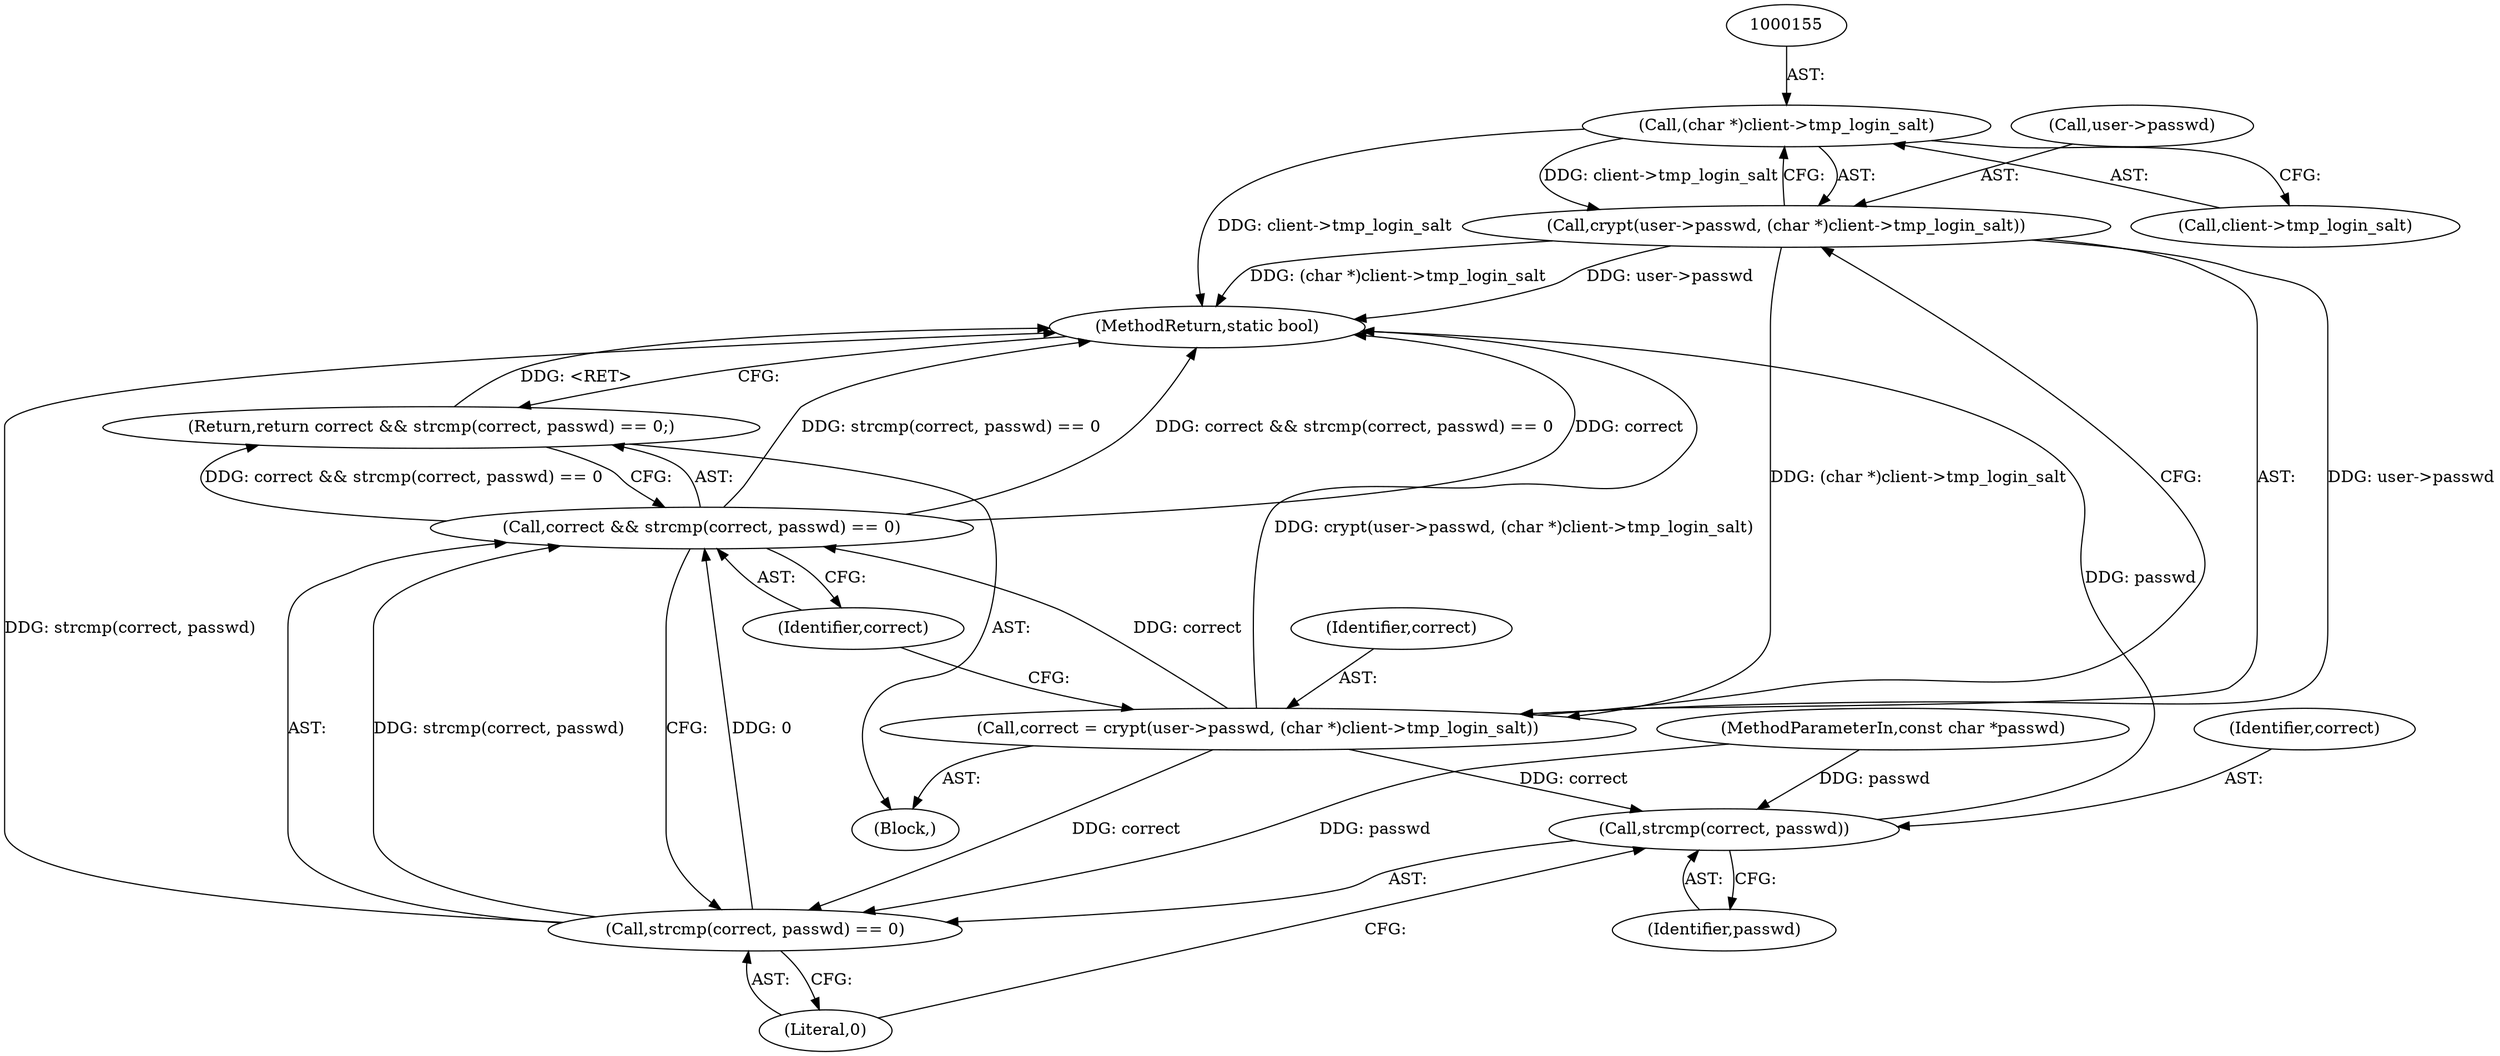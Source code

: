 digraph "0_pgbouncer_edab5be6665b9e8de66c25ba527509b229468573@pointer" {
"1000154" [label="(Call,(char *)client->tmp_login_salt)"];
"1000150" [label="(Call,crypt(user->passwd, (char *)client->tmp_login_salt))"];
"1000148" [label="(Call,correct = crypt(user->passwd, (char *)client->tmp_login_salt))"];
"1000160" [label="(Call,correct && strcmp(correct, passwd) == 0)"];
"1000159" [label="(Return,return correct && strcmp(correct, passwd) == 0;)"];
"1000162" [label="(Call,strcmp(correct, passwd) == 0)"];
"1000163" [label="(Call,strcmp(correct, passwd))"];
"1000151" [label="(Call,user->passwd)"];
"1000150" [label="(Call,crypt(user->passwd, (char *)client->tmp_login_salt))"];
"1000137" [label="(Block,)"];
"1000161" [label="(Identifier,correct)"];
"1000165" [label="(Identifier,passwd)"];
"1000154" [label="(Call,(char *)client->tmp_login_salt)"];
"1000162" [label="(Call,strcmp(correct, passwd) == 0)"];
"1000164" [label="(Identifier,correct)"];
"1000104" [label="(MethodParameterIn,const char *passwd)"];
"1000156" [label="(Call,client->tmp_login_salt)"];
"1000216" [label="(MethodReturn,static bool)"];
"1000166" [label="(Literal,0)"];
"1000159" [label="(Return,return correct && strcmp(correct, passwd) == 0;)"];
"1000160" [label="(Call,correct && strcmp(correct, passwd) == 0)"];
"1000148" [label="(Call,correct = crypt(user->passwd, (char *)client->tmp_login_salt))"];
"1000149" [label="(Identifier,correct)"];
"1000163" [label="(Call,strcmp(correct, passwd))"];
"1000154" -> "1000150"  [label="AST: "];
"1000154" -> "1000156"  [label="CFG: "];
"1000155" -> "1000154"  [label="AST: "];
"1000156" -> "1000154"  [label="AST: "];
"1000150" -> "1000154"  [label="CFG: "];
"1000154" -> "1000216"  [label="DDG: client->tmp_login_salt"];
"1000154" -> "1000150"  [label="DDG: client->tmp_login_salt"];
"1000150" -> "1000148"  [label="AST: "];
"1000151" -> "1000150"  [label="AST: "];
"1000148" -> "1000150"  [label="CFG: "];
"1000150" -> "1000216"  [label="DDG: user->passwd"];
"1000150" -> "1000216"  [label="DDG: (char *)client->tmp_login_salt"];
"1000150" -> "1000148"  [label="DDG: user->passwd"];
"1000150" -> "1000148"  [label="DDG: (char *)client->tmp_login_salt"];
"1000148" -> "1000137"  [label="AST: "];
"1000149" -> "1000148"  [label="AST: "];
"1000161" -> "1000148"  [label="CFG: "];
"1000148" -> "1000216"  [label="DDG: crypt(user->passwd, (char *)client->tmp_login_salt)"];
"1000148" -> "1000160"  [label="DDG: correct"];
"1000148" -> "1000162"  [label="DDG: correct"];
"1000148" -> "1000163"  [label="DDG: correct"];
"1000160" -> "1000159"  [label="AST: "];
"1000160" -> "1000161"  [label="CFG: "];
"1000160" -> "1000162"  [label="CFG: "];
"1000161" -> "1000160"  [label="AST: "];
"1000162" -> "1000160"  [label="AST: "];
"1000159" -> "1000160"  [label="CFG: "];
"1000160" -> "1000216"  [label="DDG: correct && strcmp(correct, passwd) == 0"];
"1000160" -> "1000216"  [label="DDG: strcmp(correct, passwd) == 0"];
"1000160" -> "1000216"  [label="DDG: correct"];
"1000160" -> "1000159"  [label="DDG: correct && strcmp(correct, passwd) == 0"];
"1000162" -> "1000160"  [label="DDG: strcmp(correct, passwd)"];
"1000162" -> "1000160"  [label="DDG: 0"];
"1000159" -> "1000137"  [label="AST: "];
"1000216" -> "1000159"  [label="CFG: "];
"1000159" -> "1000216"  [label="DDG: <RET>"];
"1000162" -> "1000166"  [label="CFG: "];
"1000163" -> "1000162"  [label="AST: "];
"1000166" -> "1000162"  [label="AST: "];
"1000162" -> "1000216"  [label="DDG: strcmp(correct, passwd)"];
"1000104" -> "1000162"  [label="DDG: passwd"];
"1000163" -> "1000165"  [label="CFG: "];
"1000164" -> "1000163"  [label="AST: "];
"1000165" -> "1000163"  [label="AST: "];
"1000166" -> "1000163"  [label="CFG: "];
"1000163" -> "1000216"  [label="DDG: passwd"];
"1000104" -> "1000163"  [label="DDG: passwd"];
}
